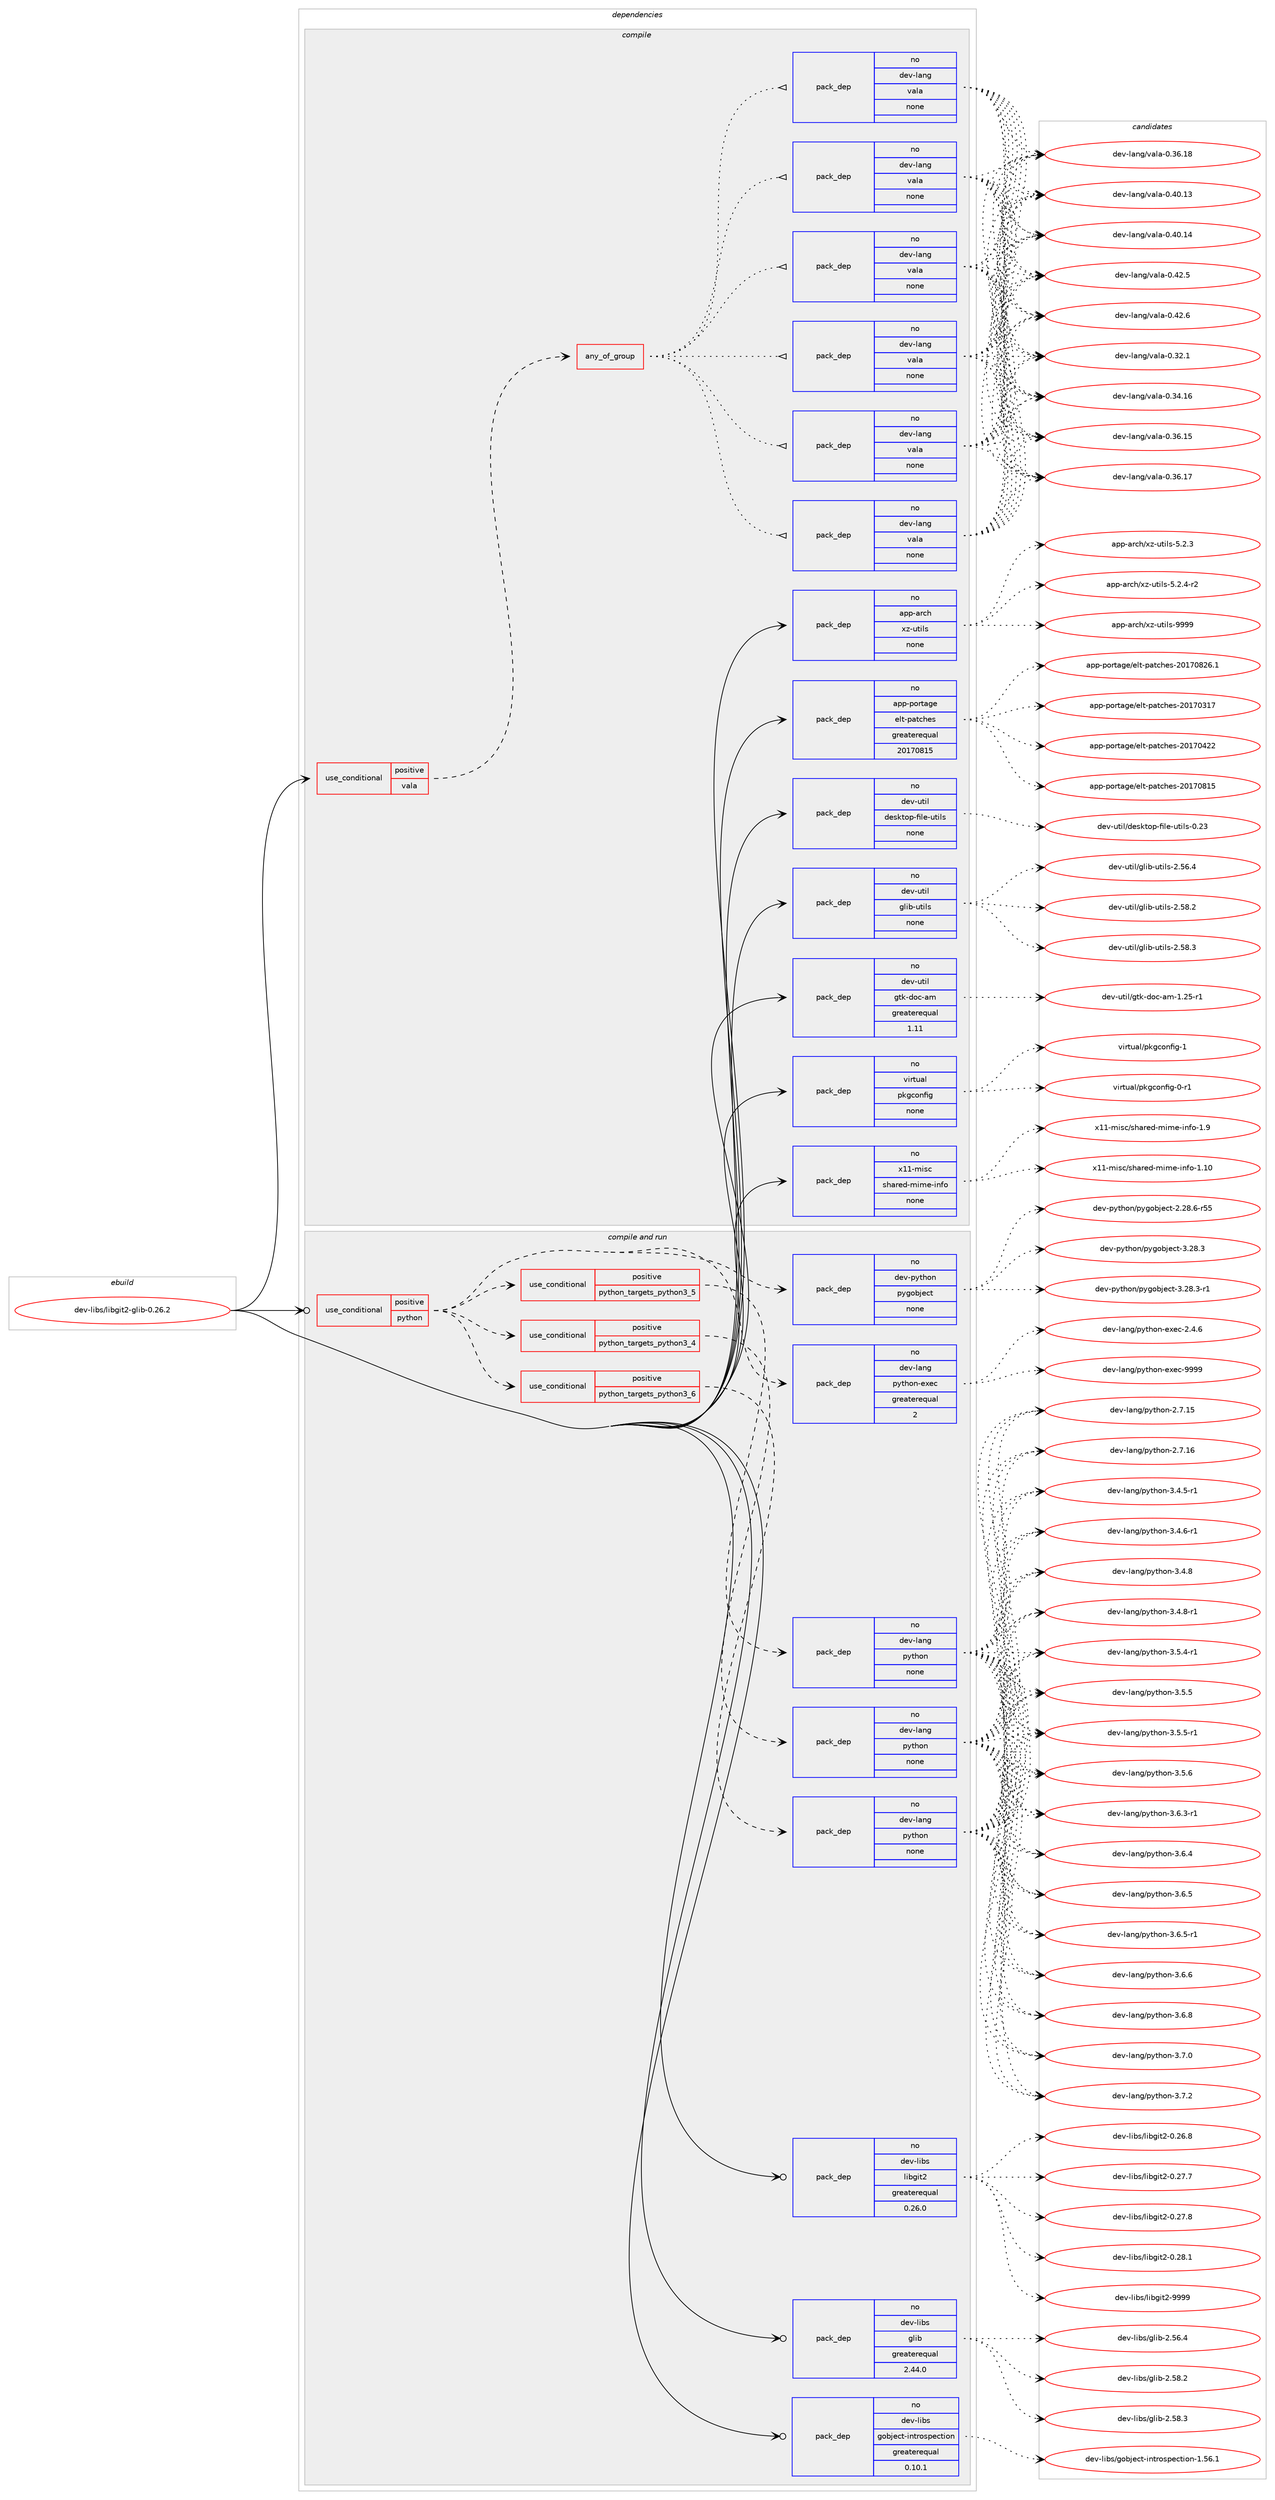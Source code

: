 digraph prolog {

# *************
# Graph options
# *************

newrank=true;
concentrate=true;
compound=true;
graph [rankdir=LR,fontname=Helvetica,fontsize=10,ranksep=1.5];#, ranksep=2.5, nodesep=0.2];
edge  [arrowhead=vee];
node  [fontname=Helvetica,fontsize=10];

# **********
# The ebuild
# **********

subgraph cluster_leftcol {
color=gray;
rank=same;
label=<<i>ebuild</i>>;
id [label="dev-libs/libgit2-glib-0.26.2", color=red, width=4, href="../dev-libs/libgit2-glib-0.26.2.svg"];
}

# ****************
# The dependencies
# ****************

subgraph cluster_midcol {
color=gray;
label=<<i>dependencies</i>>;
subgraph cluster_compile {
fillcolor="#eeeeee";
style=filled;
label=<<i>compile</i>>;
subgraph cond366004 {
dependency1367997 [label=<<TABLE BORDER="0" CELLBORDER="1" CELLSPACING="0" CELLPADDING="4"><TR><TD ROWSPAN="3" CELLPADDING="10">use_conditional</TD></TR><TR><TD>positive</TD></TR><TR><TD>vala</TD></TR></TABLE>>, shape=none, color=red];
subgraph any22265 {
dependency1367998 [label=<<TABLE BORDER="0" CELLBORDER="1" CELLSPACING="0" CELLPADDING="4"><TR><TD CELLPADDING="10">any_of_group</TD></TR></TABLE>>, shape=none, color=red];subgraph pack979176 {
dependency1367999 [label=<<TABLE BORDER="0" CELLBORDER="1" CELLSPACING="0" CELLPADDING="4" WIDTH="220"><TR><TD ROWSPAN="6" CELLPADDING="30">pack_dep</TD></TR><TR><TD WIDTH="110">no</TD></TR><TR><TD>dev-lang</TD></TR><TR><TD>vala</TD></TR><TR><TD>none</TD></TR><TR><TD></TD></TR></TABLE>>, shape=none, color=blue];
}
dependency1367998:e -> dependency1367999:w [weight=20,style="dotted",arrowhead="oinv"];
subgraph pack979177 {
dependency1368000 [label=<<TABLE BORDER="0" CELLBORDER="1" CELLSPACING="0" CELLPADDING="4" WIDTH="220"><TR><TD ROWSPAN="6" CELLPADDING="30">pack_dep</TD></TR><TR><TD WIDTH="110">no</TD></TR><TR><TD>dev-lang</TD></TR><TR><TD>vala</TD></TR><TR><TD>none</TD></TR><TR><TD></TD></TR></TABLE>>, shape=none, color=blue];
}
dependency1367998:e -> dependency1368000:w [weight=20,style="dotted",arrowhead="oinv"];
subgraph pack979178 {
dependency1368001 [label=<<TABLE BORDER="0" CELLBORDER="1" CELLSPACING="0" CELLPADDING="4" WIDTH="220"><TR><TD ROWSPAN="6" CELLPADDING="30">pack_dep</TD></TR><TR><TD WIDTH="110">no</TD></TR><TR><TD>dev-lang</TD></TR><TR><TD>vala</TD></TR><TR><TD>none</TD></TR><TR><TD></TD></TR></TABLE>>, shape=none, color=blue];
}
dependency1367998:e -> dependency1368001:w [weight=20,style="dotted",arrowhead="oinv"];
subgraph pack979179 {
dependency1368002 [label=<<TABLE BORDER="0" CELLBORDER="1" CELLSPACING="0" CELLPADDING="4" WIDTH="220"><TR><TD ROWSPAN="6" CELLPADDING="30">pack_dep</TD></TR><TR><TD WIDTH="110">no</TD></TR><TR><TD>dev-lang</TD></TR><TR><TD>vala</TD></TR><TR><TD>none</TD></TR><TR><TD></TD></TR></TABLE>>, shape=none, color=blue];
}
dependency1367998:e -> dependency1368002:w [weight=20,style="dotted",arrowhead="oinv"];
subgraph pack979180 {
dependency1368003 [label=<<TABLE BORDER="0" CELLBORDER="1" CELLSPACING="0" CELLPADDING="4" WIDTH="220"><TR><TD ROWSPAN="6" CELLPADDING="30">pack_dep</TD></TR><TR><TD WIDTH="110">no</TD></TR><TR><TD>dev-lang</TD></TR><TR><TD>vala</TD></TR><TR><TD>none</TD></TR><TR><TD></TD></TR></TABLE>>, shape=none, color=blue];
}
dependency1367998:e -> dependency1368003:w [weight=20,style="dotted",arrowhead="oinv"];
subgraph pack979181 {
dependency1368004 [label=<<TABLE BORDER="0" CELLBORDER="1" CELLSPACING="0" CELLPADDING="4" WIDTH="220"><TR><TD ROWSPAN="6" CELLPADDING="30">pack_dep</TD></TR><TR><TD WIDTH="110">no</TD></TR><TR><TD>dev-lang</TD></TR><TR><TD>vala</TD></TR><TR><TD>none</TD></TR><TR><TD></TD></TR></TABLE>>, shape=none, color=blue];
}
dependency1367998:e -> dependency1368004:w [weight=20,style="dotted",arrowhead="oinv"];
}
dependency1367997:e -> dependency1367998:w [weight=20,style="dashed",arrowhead="vee"];
}
id:e -> dependency1367997:w [weight=20,style="solid",arrowhead="vee"];
subgraph pack979182 {
dependency1368005 [label=<<TABLE BORDER="0" CELLBORDER="1" CELLSPACING="0" CELLPADDING="4" WIDTH="220"><TR><TD ROWSPAN="6" CELLPADDING="30">pack_dep</TD></TR><TR><TD WIDTH="110">no</TD></TR><TR><TD>app-arch</TD></TR><TR><TD>xz-utils</TD></TR><TR><TD>none</TD></TR><TR><TD></TD></TR></TABLE>>, shape=none, color=blue];
}
id:e -> dependency1368005:w [weight=20,style="solid",arrowhead="vee"];
subgraph pack979183 {
dependency1368006 [label=<<TABLE BORDER="0" CELLBORDER="1" CELLSPACING="0" CELLPADDING="4" WIDTH="220"><TR><TD ROWSPAN="6" CELLPADDING="30">pack_dep</TD></TR><TR><TD WIDTH="110">no</TD></TR><TR><TD>app-portage</TD></TR><TR><TD>elt-patches</TD></TR><TR><TD>greaterequal</TD></TR><TR><TD>20170815</TD></TR></TABLE>>, shape=none, color=blue];
}
id:e -> dependency1368006:w [weight=20,style="solid",arrowhead="vee"];
subgraph pack979184 {
dependency1368007 [label=<<TABLE BORDER="0" CELLBORDER="1" CELLSPACING="0" CELLPADDING="4" WIDTH="220"><TR><TD ROWSPAN="6" CELLPADDING="30">pack_dep</TD></TR><TR><TD WIDTH="110">no</TD></TR><TR><TD>dev-util</TD></TR><TR><TD>desktop-file-utils</TD></TR><TR><TD>none</TD></TR><TR><TD></TD></TR></TABLE>>, shape=none, color=blue];
}
id:e -> dependency1368007:w [weight=20,style="solid",arrowhead="vee"];
subgraph pack979185 {
dependency1368008 [label=<<TABLE BORDER="0" CELLBORDER="1" CELLSPACING="0" CELLPADDING="4" WIDTH="220"><TR><TD ROWSPAN="6" CELLPADDING="30">pack_dep</TD></TR><TR><TD WIDTH="110">no</TD></TR><TR><TD>dev-util</TD></TR><TR><TD>glib-utils</TD></TR><TR><TD>none</TD></TR><TR><TD></TD></TR></TABLE>>, shape=none, color=blue];
}
id:e -> dependency1368008:w [weight=20,style="solid",arrowhead="vee"];
subgraph pack979186 {
dependency1368009 [label=<<TABLE BORDER="0" CELLBORDER="1" CELLSPACING="0" CELLPADDING="4" WIDTH="220"><TR><TD ROWSPAN="6" CELLPADDING="30">pack_dep</TD></TR><TR><TD WIDTH="110">no</TD></TR><TR><TD>dev-util</TD></TR><TR><TD>gtk-doc-am</TD></TR><TR><TD>greaterequal</TD></TR><TR><TD>1.11</TD></TR></TABLE>>, shape=none, color=blue];
}
id:e -> dependency1368009:w [weight=20,style="solid",arrowhead="vee"];
subgraph pack979187 {
dependency1368010 [label=<<TABLE BORDER="0" CELLBORDER="1" CELLSPACING="0" CELLPADDING="4" WIDTH="220"><TR><TD ROWSPAN="6" CELLPADDING="30">pack_dep</TD></TR><TR><TD WIDTH="110">no</TD></TR><TR><TD>virtual</TD></TR><TR><TD>pkgconfig</TD></TR><TR><TD>none</TD></TR><TR><TD></TD></TR></TABLE>>, shape=none, color=blue];
}
id:e -> dependency1368010:w [weight=20,style="solid",arrowhead="vee"];
subgraph pack979188 {
dependency1368011 [label=<<TABLE BORDER="0" CELLBORDER="1" CELLSPACING="0" CELLPADDING="4" WIDTH="220"><TR><TD ROWSPAN="6" CELLPADDING="30">pack_dep</TD></TR><TR><TD WIDTH="110">no</TD></TR><TR><TD>x11-misc</TD></TR><TR><TD>shared-mime-info</TD></TR><TR><TD>none</TD></TR><TR><TD></TD></TR></TABLE>>, shape=none, color=blue];
}
id:e -> dependency1368011:w [weight=20,style="solid",arrowhead="vee"];
}
subgraph cluster_compileandrun {
fillcolor="#eeeeee";
style=filled;
label=<<i>compile and run</i>>;
subgraph cond366005 {
dependency1368012 [label=<<TABLE BORDER="0" CELLBORDER="1" CELLSPACING="0" CELLPADDING="4"><TR><TD ROWSPAN="3" CELLPADDING="10">use_conditional</TD></TR><TR><TD>positive</TD></TR><TR><TD>python</TD></TR></TABLE>>, shape=none, color=red];
subgraph cond366006 {
dependency1368013 [label=<<TABLE BORDER="0" CELLBORDER="1" CELLSPACING="0" CELLPADDING="4"><TR><TD ROWSPAN="3" CELLPADDING="10">use_conditional</TD></TR><TR><TD>positive</TD></TR><TR><TD>python_targets_python3_4</TD></TR></TABLE>>, shape=none, color=red];
subgraph pack979189 {
dependency1368014 [label=<<TABLE BORDER="0" CELLBORDER="1" CELLSPACING="0" CELLPADDING="4" WIDTH="220"><TR><TD ROWSPAN="6" CELLPADDING="30">pack_dep</TD></TR><TR><TD WIDTH="110">no</TD></TR><TR><TD>dev-lang</TD></TR><TR><TD>python</TD></TR><TR><TD>none</TD></TR><TR><TD></TD></TR></TABLE>>, shape=none, color=blue];
}
dependency1368013:e -> dependency1368014:w [weight=20,style="dashed",arrowhead="vee"];
}
dependency1368012:e -> dependency1368013:w [weight=20,style="dashed",arrowhead="vee"];
subgraph cond366007 {
dependency1368015 [label=<<TABLE BORDER="0" CELLBORDER="1" CELLSPACING="0" CELLPADDING="4"><TR><TD ROWSPAN="3" CELLPADDING="10">use_conditional</TD></TR><TR><TD>positive</TD></TR><TR><TD>python_targets_python3_5</TD></TR></TABLE>>, shape=none, color=red];
subgraph pack979190 {
dependency1368016 [label=<<TABLE BORDER="0" CELLBORDER="1" CELLSPACING="0" CELLPADDING="4" WIDTH="220"><TR><TD ROWSPAN="6" CELLPADDING="30">pack_dep</TD></TR><TR><TD WIDTH="110">no</TD></TR><TR><TD>dev-lang</TD></TR><TR><TD>python</TD></TR><TR><TD>none</TD></TR><TR><TD></TD></TR></TABLE>>, shape=none, color=blue];
}
dependency1368015:e -> dependency1368016:w [weight=20,style="dashed",arrowhead="vee"];
}
dependency1368012:e -> dependency1368015:w [weight=20,style="dashed",arrowhead="vee"];
subgraph cond366008 {
dependency1368017 [label=<<TABLE BORDER="0" CELLBORDER="1" CELLSPACING="0" CELLPADDING="4"><TR><TD ROWSPAN="3" CELLPADDING="10">use_conditional</TD></TR><TR><TD>positive</TD></TR><TR><TD>python_targets_python3_6</TD></TR></TABLE>>, shape=none, color=red];
subgraph pack979191 {
dependency1368018 [label=<<TABLE BORDER="0" CELLBORDER="1" CELLSPACING="0" CELLPADDING="4" WIDTH="220"><TR><TD ROWSPAN="6" CELLPADDING="30">pack_dep</TD></TR><TR><TD WIDTH="110">no</TD></TR><TR><TD>dev-lang</TD></TR><TR><TD>python</TD></TR><TR><TD>none</TD></TR><TR><TD></TD></TR></TABLE>>, shape=none, color=blue];
}
dependency1368017:e -> dependency1368018:w [weight=20,style="dashed",arrowhead="vee"];
}
dependency1368012:e -> dependency1368017:w [weight=20,style="dashed",arrowhead="vee"];
subgraph pack979192 {
dependency1368019 [label=<<TABLE BORDER="0" CELLBORDER="1" CELLSPACING="0" CELLPADDING="4" WIDTH="220"><TR><TD ROWSPAN="6" CELLPADDING="30">pack_dep</TD></TR><TR><TD WIDTH="110">no</TD></TR><TR><TD>dev-lang</TD></TR><TR><TD>python-exec</TD></TR><TR><TD>greaterequal</TD></TR><TR><TD>2</TD></TR></TABLE>>, shape=none, color=blue];
}
dependency1368012:e -> dependency1368019:w [weight=20,style="dashed",arrowhead="vee"];
subgraph pack979193 {
dependency1368020 [label=<<TABLE BORDER="0" CELLBORDER="1" CELLSPACING="0" CELLPADDING="4" WIDTH="220"><TR><TD ROWSPAN="6" CELLPADDING="30">pack_dep</TD></TR><TR><TD WIDTH="110">no</TD></TR><TR><TD>dev-python</TD></TR><TR><TD>pygobject</TD></TR><TR><TD>none</TD></TR><TR><TD></TD></TR></TABLE>>, shape=none, color=blue];
}
dependency1368012:e -> dependency1368020:w [weight=20,style="dashed",arrowhead="vee"];
}
id:e -> dependency1368012:w [weight=20,style="solid",arrowhead="odotvee"];
subgraph pack979194 {
dependency1368021 [label=<<TABLE BORDER="0" CELLBORDER="1" CELLSPACING="0" CELLPADDING="4" WIDTH="220"><TR><TD ROWSPAN="6" CELLPADDING="30">pack_dep</TD></TR><TR><TD WIDTH="110">no</TD></TR><TR><TD>dev-libs</TD></TR><TR><TD>glib</TD></TR><TR><TD>greaterequal</TD></TR><TR><TD>2.44.0</TD></TR></TABLE>>, shape=none, color=blue];
}
id:e -> dependency1368021:w [weight=20,style="solid",arrowhead="odotvee"];
subgraph pack979195 {
dependency1368022 [label=<<TABLE BORDER="0" CELLBORDER="1" CELLSPACING="0" CELLPADDING="4" WIDTH="220"><TR><TD ROWSPAN="6" CELLPADDING="30">pack_dep</TD></TR><TR><TD WIDTH="110">no</TD></TR><TR><TD>dev-libs</TD></TR><TR><TD>gobject-introspection</TD></TR><TR><TD>greaterequal</TD></TR><TR><TD>0.10.1</TD></TR></TABLE>>, shape=none, color=blue];
}
id:e -> dependency1368022:w [weight=20,style="solid",arrowhead="odotvee"];
subgraph pack979196 {
dependency1368023 [label=<<TABLE BORDER="0" CELLBORDER="1" CELLSPACING="0" CELLPADDING="4" WIDTH="220"><TR><TD ROWSPAN="6" CELLPADDING="30">pack_dep</TD></TR><TR><TD WIDTH="110">no</TD></TR><TR><TD>dev-libs</TD></TR><TR><TD>libgit2</TD></TR><TR><TD>greaterequal</TD></TR><TR><TD>0.26.0</TD></TR></TABLE>>, shape=none, color=blue];
}
id:e -> dependency1368023:w [weight=20,style="solid",arrowhead="odotvee"];
}
subgraph cluster_run {
fillcolor="#eeeeee";
style=filled;
label=<<i>run</i>>;
}
}

# **************
# The candidates
# **************

subgraph cluster_choices {
rank=same;
color=gray;
label=<<i>candidates</i>>;

subgraph choice979176 {
color=black;
nodesep=1;
choice100101118451089711010347118971089745484651504649 [label="dev-lang/vala-0.32.1", color=red, width=4,href="../dev-lang/vala-0.32.1.svg"];
choice10010111845108971101034711897108974548465152464954 [label="dev-lang/vala-0.34.16", color=red, width=4,href="../dev-lang/vala-0.34.16.svg"];
choice10010111845108971101034711897108974548465154464953 [label="dev-lang/vala-0.36.15", color=red, width=4,href="../dev-lang/vala-0.36.15.svg"];
choice10010111845108971101034711897108974548465154464955 [label="dev-lang/vala-0.36.17", color=red, width=4,href="../dev-lang/vala-0.36.17.svg"];
choice10010111845108971101034711897108974548465154464956 [label="dev-lang/vala-0.36.18", color=red, width=4,href="../dev-lang/vala-0.36.18.svg"];
choice10010111845108971101034711897108974548465248464951 [label="dev-lang/vala-0.40.13", color=red, width=4,href="../dev-lang/vala-0.40.13.svg"];
choice10010111845108971101034711897108974548465248464952 [label="dev-lang/vala-0.40.14", color=red, width=4,href="../dev-lang/vala-0.40.14.svg"];
choice100101118451089711010347118971089745484652504653 [label="dev-lang/vala-0.42.5", color=red, width=4,href="../dev-lang/vala-0.42.5.svg"];
choice100101118451089711010347118971089745484652504654 [label="dev-lang/vala-0.42.6", color=red, width=4,href="../dev-lang/vala-0.42.6.svg"];
dependency1367999:e -> choice100101118451089711010347118971089745484651504649:w [style=dotted,weight="100"];
dependency1367999:e -> choice10010111845108971101034711897108974548465152464954:w [style=dotted,weight="100"];
dependency1367999:e -> choice10010111845108971101034711897108974548465154464953:w [style=dotted,weight="100"];
dependency1367999:e -> choice10010111845108971101034711897108974548465154464955:w [style=dotted,weight="100"];
dependency1367999:e -> choice10010111845108971101034711897108974548465154464956:w [style=dotted,weight="100"];
dependency1367999:e -> choice10010111845108971101034711897108974548465248464951:w [style=dotted,weight="100"];
dependency1367999:e -> choice10010111845108971101034711897108974548465248464952:w [style=dotted,weight="100"];
dependency1367999:e -> choice100101118451089711010347118971089745484652504653:w [style=dotted,weight="100"];
dependency1367999:e -> choice100101118451089711010347118971089745484652504654:w [style=dotted,weight="100"];
}
subgraph choice979177 {
color=black;
nodesep=1;
choice100101118451089711010347118971089745484651504649 [label="dev-lang/vala-0.32.1", color=red, width=4,href="../dev-lang/vala-0.32.1.svg"];
choice10010111845108971101034711897108974548465152464954 [label="dev-lang/vala-0.34.16", color=red, width=4,href="../dev-lang/vala-0.34.16.svg"];
choice10010111845108971101034711897108974548465154464953 [label="dev-lang/vala-0.36.15", color=red, width=4,href="../dev-lang/vala-0.36.15.svg"];
choice10010111845108971101034711897108974548465154464955 [label="dev-lang/vala-0.36.17", color=red, width=4,href="../dev-lang/vala-0.36.17.svg"];
choice10010111845108971101034711897108974548465154464956 [label="dev-lang/vala-0.36.18", color=red, width=4,href="../dev-lang/vala-0.36.18.svg"];
choice10010111845108971101034711897108974548465248464951 [label="dev-lang/vala-0.40.13", color=red, width=4,href="../dev-lang/vala-0.40.13.svg"];
choice10010111845108971101034711897108974548465248464952 [label="dev-lang/vala-0.40.14", color=red, width=4,href="../dev-lang/vala-0.40.14.svg"];
choice100101118451089711010347118971089745484652504653 [label="dev-lang/vala-0.42.5", color=red, width=4,href="../dev-lang/vala-0.42.5.svg"];
choice100101118451089711010347118971089745484652504654 [label="dev-lang/vala-0.42.6", color=red, width=4,href="../dev-lang/vala-0.42.6.svg"];
dependency1368000:e -> choice100101118451089711010347118971089745484651504649:w [style=dotted,weight="100"];
dependency1368000:e -> choice10010111845108971101034711897108974548465152464954:w [style=dotted,weight="100"];
dependency1368000:e -> choice10010111845108971101034711897108974548465154464953:w [style=dotted,weight="100"];
dependency1368000:e -> choice10010111845108971101034711897108974548465154464955:w [style=dotted,weight="100"];
dependency1368000:e -> choice10010111845108971101034711897108974548465154464956:w [style=dotted,weight="100"];
dependency1368000:e -> choice10010111845108971101034711897108974548465248464951:w [style=dotted,weight="100"];
dependency1368000:e -> choice10010111845108971101034711897108974548465248464952:w [style=dotted,weight="100"];
dependency1368000:e -> choice100101118451089711010347118971089745484652504653:w [style=dotted,weight="100"];
dependency1368000:e -> choice100101118451089711010347118971089745484652504654:w [style=dotted,weight="100"];
}
subgraph choice979178 {
color=black;
nodesep=1;
choice100101118451089711010347118971089745484651504649 [label="dev-lang/vala-0.32.1", color=red, width=4,href="../dev-lang/vala-0.32.1.svg"];
choice10010111845108971101034711897108974548465152464954 [label="dev-lang/vala-0.34.16", color=red, width=4,href="../dev-lang/vala-0.34.16.svg"];
choice10010111845108971101034711897108974548465154464953 [label="dev-lang/vala-0.36.15", color=red, width=4,href="../dev-lang/vala-0.36.15.svg"];
choice10010111845108971101034711897108974548465154464955 [label="dev-lang/vala-0.36.17", color=red, width=4,href="../dev-lang/vala-0.36.17.svg"];
choice10010111845108971101034711897108974548465154464956 [label="dev-lang/vala-0.36.18", color=red, width=4,href="../dev-lang/vala-0.36.18.svg"];
choice10010111845108971101034711897108974548465248464951 [label="dev-lang/vala-0.40.13", color=red, width=4,href="../dev-lang/vala-0.40.13.svg"];
choice10010111845108971101034711897108974548465248464952 [label="dev-lang/vala-0.40.14", color=red, width=4,href="../dev-lang/vala-0.40.14.svg"];
choice100101118451089711010347118971089745484652504653 [label="dev-lang/vala-0.42.5", color=red, width=4,href="../dev-lang/vala-0.42.5.svg"];
choice100101118451089711010347118971089745484652504654 [label="dev-lang/vala-0.42.6", color=red, width=4,href="../dev-lang/vala-0.42.6.svg"];
dependency1368001:e -> choice100101118451089711010347118971089745484651504649:w [style=dotted,weight="100"];
dependency1368001:e -> choice10010111845108971101034711897108974548465152464954:w [style=dotted,weight="100"];
dependency1368001:e -> choice10010111845108971101034711897108974548465154464953:w [style=dotted,weight="100"];
dependency1368001:e -> choice10010111845108971101034711897108974548465154464955:w [style=dotted,weight="100"];
dependency1368001:e -> choice10010111845108971101034711897108974548465154464956:w [style=dotted,weight="100"];
dependency1368001:e -> choice10010111845108971101034711897108974548465248464951:w [style=dotted,weight="100"];
dependency1368001:e -> choice10010111845108971101034711897108974548465248464952:w [style=dotted,weight="100"];
dependency1368001:e -> choice100101118451089711010347118971089745484652504653:w [style=dotted,weight="100"];
dependency1368001:e -> choice100101118451089711010347118971089745484652504654:w [style=dotted,weight="100"];
}
subgraph choice979179 {
color=black;
nodesep=1;
choice100101118451089711010347118971089745484651504649 [label="dev-lang/vala-0.32.1", color=red, width=4,href="../dev-lang/vala-0.32.1.svg"];
choice10010111845108971101034711897108974548465152464954 [label="dev-lang/vala-0.34.16", color=red, width=4,href="../dev-lang/vala-0.34.16.svg"];
choice10010111845108971101034711897108974548465154464953 [label="dev-lang/vala-0.36.15", color=red, width=4,href="../dev-lang/vala-0.36.15.svg"];
choice10010111845108971101034711897108974548465154464955 [label="dev-lang/vala-0.36.17", color=red, width=4,href="../dev-lang/vala-0.36.17.svg"];
choice10010111845108971101034711897108974548465154464956 [label="dev-lang/vala-0.36.18", color=red, width=4,href="../dev-lang/vala-0.36.18.svg"];
choice10010111845108971101034711897108974548465248464951 [label="dev-lang/vala-0.40.13", color=red, width=4,href="../dev-lang/vala-0.40.13.svg"];
choice10010111845108971101034711897108974548465248464952 [label="dev-lang/vala-0.40.14", color=red, width=4,href="../dev-lang/vala-0.40.14.svg"];
choice100101118451089711010347118971089745484652504653 [label="dev-lang/vala-0.42.5", color=red, width=4,href="../dev-lang/vala-0.42.5.svg"];
choice100101118451089711010347118971089745484652504654 [label="dev-lang/vala-0.42.6", color=red, width=4,href="../dev-lang/vala-0.42.6.svg"];
dependency1368002:e -> choice100101118451089711010347118971089745484651504649:w [style=dotted,weight="100"];
dependency1368002:e -> choice10010111845108971101034711897108974548465152464954:w [style=dotted,weight="100"];
dependency1368002:e -> choice10010111845108971101034711897108974548465154464953:w [style=dotted,weight="100"];
dependency1368002:e -> choice10010111845108971101034711897108974548465154464955:w [style=dotted,weight="100"];
dependency1368002:e -> choice10010111845108971101034711897108974548465154464956:w [style=dotted,weight="100"];
dependency1368002:e -> choice10010111845108971101034711897108974548465248464951:w [style=dotted,weight="100"];
dependency1368002:e -> choice10010111845108971101034711897108974548465248464952:w [style=dotted,weight="100"];
dependency1368002:e -> choice100101118451089711010347118971089745484652504653:w [style=dotted,weight="100"];
dependency1368002:e -> choice100101118451089711010347118971089745484652504654:w [style=dotted,weight="100"];
}
subgraph choice979180 {
color=black;
nodesep=1;
choice100101118451089711010347118971089745484651504649 [label="dev-lang/vala-0.32.1", color=red, width=4,href="../dev-lang/vala-0.32.1.svg"];
choice10010111845108971101034711897108974548465152464954 [label="dev-lang/vala-0.34.16", color=red, width=4,href="../dev-lang/vala-0.34.16.svg"];
choice10010111845108971101034711897108974548465154464953 [label="dev-lang/vala-0.36.15", color=red, width=4,href="../dev-lang/vala-0.36.15.svg"];
choice10010111845108971101034711897108974548465154464955 [label="dev-lang/vala-0.36.17", color=red, width=4,href="../dev-lang/vala-0.36.17.svg"];
choice10010111845108971101034711897108974548465154464956 [label="dev-lang/vala-0.36.18", color=red, width=4,href="../dev-lang/vala-0.36.18.svg"];
choice10010111845108971101034711897108974548465248464951 [label="dev-lang/vala-0.40.13", color=red, width=4,href="../dev-lang/vala-0.40.13.svg"];
choice10010111845108971101034711897108974548465248464952 [label="dev-lang/vala-0.40.14", color=red, width=4,href="../dev-lang/vala-0.40.14.svg"];
choice100101118451089711010347118971089745484652504653 [label="dev-lang/vala-0.42.5", color=red, width=4,href="../dev-lang/vala-0.42.5.svg"];
choice100101118451089711010347118971089745484652504654 [label="dev-lang/vala-0.42.6", color=red, width=4,href="../dev-lang/vala-0.42.6.svg"];
dependency1368003:e -> choice100101118451089711010347118971089745484651504649:w [style=dotted,weight="100"];
dependency1368003:e -> choice10010111845108971101034711897108974548465152464954:w [style=dotted,weight="100"];
dependency1368003:e -> choice10010111845108971101034711897108974548465154464953:w [style=dotted,weight="100"];
dependency1368003:e -> choice10010111845108971101034711897108974548465154464955:w [style=dotted,weight="100"];
dependency1368003:e -> choice10010111845108971101034711897108974548465154464956:w [style=dotted,weight="100"];
dependency1368003:e -> choice10010111845108971101034711897108974548465248464951:w [style=dotted,weight="100"];
dependency1368003:e -> choice10010111845108971101034711897108974548465248464952:w [style=dotted,weight="100"];
dependency1368003:e -> choice100101118451089711010347118971089745484652504653:w [style=dotted,weight="100"];
dependency1368003:e -> choice100101118451089711010347118971089745484652504654:w [style=dotted,weight="100"];
}
subgraph choice979181 {
color=black;
nodesep=1;
choice100101118451089711010347118971089745484651504649 [label="dev-lang/vala-0.32.1", color=red, width=4,href="../dev-lang/vala-0.32.1.svg"];
choice10010111845108971101034711897108974548465152464954 [label="dev-lang/vala-0.34.16", color=red, width=4,href="../dev-lang/vala-0.34.16.svg"];
choice10010111845108971101034711897108974548465154464953 [label="dev-lang/vala-0.36.15", color=red, width=4,href="../dev-lang/vala-0.36.15.svg"];
choice10010111845108971101034711897108974548465154464955 [label="dev-lang/vala-0.36.17", color=red, width=4,href="../dev-lang/vala-0.36.17.svg"];
choice10010111845108971101034711897108974548465154464956 [label="dev-lang/vala-0.36.18", color=red, width=4,href="../dev-lang/vala-0.36.18.svg"];
choice10010111845108971101034711897108974548465248464951 [label="dev-lang/vala-0.40.13", color=red, width=4,href="../dev-lang/vala-0.40.13.svg"];
choice10010111845108971101034711897108974548465248464952 [label="dev-lang/vala-0.40.14", color=red, width=4,href="../dev-lang/vala-0.40.14.svg"];
choice100101118451089711010347118971089745484652504653 [label="dev-lang/vala-0.42.5", color=red, width=4,href="../dev-lang/vala-0.42.5.svg"];
choice100101118451089711010347118971089745484652504654 [label="dev-lang/vala-0.42.6", color=red, width=4,href="../dev-lang/vala-0.42.6.svg"];
dependency1368004:e -> choice100101118451089711010347118971089745484651504649:w [style=dotted,weight="100"];
dependency1368004:e -> choice10010111845108971101034711897108974548465152464954:w [style=dotted,weight="100"];
dependency1368004:e -> choice10010111845108971101034711897108974548465154464953:w [style=dotted,weight="100"];
dependency1368004:e -> choice10010111845108971101034711897108974548465154464955:w [style=dotted,weight="100"];
dependency1368004:e -> choice10010111845108971101034711897108974548465154464956:w [style=dotted,weight="100"];
dependency1368004:e -> choice10010111845108971101034711897108974548465248464951:w [style=dotted,weight="100"];
dependency1368004:e -> choice10010111845108971101034711897108974548465248464952:w [style=dotted,weight="100"];
dependency1368004:e -> choice100101118451089711010347118971089745484652504653:w [style=dotted,weight="100"];
dependency1368004:e -> choice100101118451089711010347118971089745484652504654:w [style=dotted,weight="100"];
}
subgraph choice979182 {
color=black;
nodesep=1;
choice971121124597114991044712012245117116105108115455346504651 [label="app-arch/xz-utils-5.2.3", color=red, width=4,href="../app-arch/xz-utils-5.2.3.svg"];
choice9711211245971149910447120122451171161051081154553465046524511450 [label="app-arch/xz-utils-5.2.4-r2", color=red, width=4,href="../app-arch/xz-utils-5.2.4-r2.svg"];
choice9711211245971149910447120122451171161051081154557575757 [label="app-arch/xz-utils-9999", color=red, width=4,href="../app-arch/xz-utils-9999.svg"];
dependency1368005:e -> choice971121124597114991044712012245117116105108115455346504651:w [style=dotted,weight="100"];
dependency1368005:e -> choice9711211245971149910447120122451171161051081154553465046524511450:w [style=dotted,weight="100"];
dependency1368005:e -> choice9711211245971149910447120122451171161051081154557575757:w [style=dotted,weight="100"];
}
subgraph choice979183 {
color=black;
nodesep=1;
choice97112112451121111141169710310147101108116451129711699104101115455048495548514955 [label="app-portage/elt-patches-20170317", color=red, width=4,href="../app-portage/elt-patches-20170317.svg"];
choice97112112451121111141169710310147101108116451129711699104101115455048495548525050 [label="app-portage/elt-patches-20170422", color=red, width=4,href="../app-portage/elt-patches-20170422.svg"];
choice97112112451121111141169710310147101108116451129711699104101115455048495548564953 [label="app-portage/elt-patches-20170815", color=red, width=4,href="../app-portage/elt-patches-20170815.svg"];
choice971121124511211111411697103101471011081164511297116991041011154550484955485650544649 [label="app-portage/elt-patches-20170826.1", color=red, width=4,href="../app-portage/elt-patches-20170826.1.svg"];
dependency1368006:e -> choice97112112451121111141169710310147101108116451129711699104101115455048495548514955:w [style=dotted,weight="100"];
dependency1368006:e -> choice97112112451121111141169710310147101108116451129711699104101115455048495548525050:w [style=dotted,weight="100"];
dependency1368006:e -> choice97112112451121111141169710310147101108116451129711699104101115455048495548564953:w [style=dotted,weight="100"];
dependency1368006:e -> choice971121124511211111411697103101471011081164511297116991041011154550484955485650544649:w [style=dotted,weight="100"];
}
subgraph choice979184 {
color=black;
nodesep=1;
choice100101118451171161051084710010111510711611111245102105108101451171161051081154548465051 [label="dev-util/desktop-file-utils-0.23", color=red, width=4,href="../dev-util/desktop-file-utils-0.23.svg"];
dependency1368007:e -> choice100101118451171161051084710010111510711611111245102105108101451171161051081154548465051:w [style=dotted,weight="100"];
}
subgraph choice979185 {
color=black;
nodesep=1;
choice1001011184511711610510847103108105984511711610510811545504653544652 [label="dev-util/glib-utils-2.56.4", color=red, width=4,href="../dev-util/glib-utils-2.56.4.svg"];
choice1001011184511711610510847103108105984511711610510811545504653564650 [label="dev-util/glib-utils-2.58.2", color=red, width=4,href="../dev-util/glib-utils-2.58.2.svg"];
choice1001011184511711610510847103108105984511711610510811545504653564651 [label="dev-util/glib-utils-2.58.3", color=red, width=4,href="../dev-util/glib-utils-2.58.3.svg"];
dependency1368008:e -> choice1001011184511711610510847103108105984511711610510811545504653544652:w [style=dotted,weight="100"];
dependency1368008:e -> choice1001011184511711610510847103108105984511711610510811545504653564650:w [style=dotted,weight="100"];
dependency1368008:e -> choice1001011184511711610510847103108105984511711610510811545504653564651:w [style=dotted,weight="100"];
}
subgraph choice979186 {
color=black;
nodesep=1;
choice10010111845117116105108471031161074510011199459710945494650534511449 [label="dev-util/gtk-doc-am-1.25-r1", color=red, width=4,href="../dev-util/gtk-doc-am-1.25-r1.svg"];
dependency1368009:e -> choice10010111845117116105108471031161074510011199459710945494650534511449:w [style=dotted,weight="100"];
}
subgraph choice979187 {
color=black;
nodesep=1;
choice11810511411611797108471121071039911111010210510345484511449 [label="virtual/pkgconfig-0-r1", color=red, width=4,href="../virtual/pkgconfig-0-r1.svg"];
choice1181051141161179710847112107103991111101021051034549 [label="virtual/pkgconfig-1", color=red, width=4,href="../virtual/pkgconfig-1.svg"];
dependency1368010:e -> choice11810511411611797108471121071039911111010210510345484511449:w [style=dotted,weight="100"];
dependency1368010:e -> choice1181051141161179710847112107103991111101021051034549:w [style=dotted,weight="100"];
}
subgraph choice979188 {
color=black;
nodesep=1;
choice12049494510910511599471151049711410110045109105109101451051101021114549464948 [label="x11-misc/shared-mime-info-1.10", color=red, width=4,href="../x11-misc/shared-mime-info-1.10.svg"];
choice120494945109105115994711510497114101100451091051091014510511010211145494657 [label="x11-misc/shared-mime-info-1.9", color=red, width=4,href="../x11-misc/shared-mime-info-1.9.svg"];
dependency1368011:e -> choice12049494510910511599471151049711410110045109105109101451051101021114549464948:w [style=dotted,weight="100"];
dependency1368011:e -> choice120494945109105115994711510497114101100451091051091014510511010211145494657:w [style=dotted,weight="100"];
}
subgraph choice979189 {
color=black;
nodesep=1;
choice10010111845108971101034711212111610411111045504655464953 [label="dev-lang/python-2.7.15", color=red, width=4,href="../dev-lang/python-2.7.15.svg"];
choice10010111845108971101034711212111610411111045504655464954 [label="dev-lang/python-2.7.16", color=red, width=4,href="../dev-lang/python-2.7.16.svg"];
choice1001011184510897110103471121211161041111104551465246534511449 [label="dev-lang/python-3.4.5-r1", color=red, width=4,href="../dev-lang/python-3.4.5-r1.svg"];
choice1001011184510897110103471121211161041111104551465246544511449 [label="dev-lang/python-3.4.6-r1", color=red, width=4,href="../dev-lang/python-3.4.6-r1.svg"];
choice100101118451089711010347112121116104111110455146524656 [label="dev-lang/python-3.4.8", color=red, width=4,href="../dev-lang/python-3.4.8.svg"];
choice1001011184510897110103471121211161041111104551465246564511449 [label="dev-lang/python-3.4.8-r1", color=red, width=4,href="../dev-lang/python-3.4.8-r1.svg"];
choice1001011184510897110103471121211161041111104551465346524511449 [label="dev-lang/python-3.5.4-r1", color=red, width=4,href="../dev-lang/python-3.5.4-r1.svg"];
choice100101118451089711010347112121116104111110455146534653 [label="dev-lang/python-3.5.5", color=red, width=4,href="../dev-lang/python-3.5.5.svg"];
choice1001011184510897110103471121211161041111104551465346534511449 [label="dev-lang/python-3.5.5-r1", color=red, width=4,href="../dev-lang/python-3.5.5-r1.svg"];
choice100101118451089711010347112121116104111110455146534654 [label="dev-lang/python-3.5.6", color=red, width=4,href="../dev-lang/python-3.5.6.svg"];
choice1001011184510897110103471121211161041111104551465446514511449 [label="dev-lang/python-3.6.3-r1", color=red, width=4,href="../dev-lang/python-3.6.3-r1.svg"];
choice100101118451089711010347112121116104111110455146544652 [label="dev-lang/python-3.6.4", color=red, width=4,href="../dev-lang/python-3.6.4.svg"];
choice100101118451089711010347112121116104111110455146544653 [label="dev-lang/python-3.6.5", color=red, width=4,href="../dev-lang/python-3.6.5.svg"];
choice1001011184510897110103471121211161041111104551465446534511449 [label="dev-lang/python-3.6.5-r1", color=red, width=4,href="../dev-lang/python-3.6.5-r1.svg"];
choice100101118451089711010347112121116104111110455146544654 [label="dev-lang/python-3.6.6", color=red, width=4,href="../dev-lang/python-3.6.6.svg"];
choice100101118451089711010347112121116104111110455146544656 [label="dev-lang/python-3.6.8", color=red, width=4,href="../dev-lang/python-3.6.8.svg"];
choice100101118451089711010347112121116104111110455146554648 [label="dev-lang/python-3.7.0", color=red, width=4,href="../dev-lang/python-3.7.0.svg"];
choice100101118451089711010347112121116104111110455146554650 [label="dev-lang/python-3.7.2", color=red, width=4,href="../dev-lang/python-3.7.2.svg"];
dependency1368014:e -> choice10010111845108971101034711212111610411111045504655464953:w [style=dotted,weight="100"];
dependency1368014:e -> choice10010111845108971101034711212111610411111045504655464954:w [style=dotted,weight="100"];
dependency1368014:e -> choice1001011184510897110103471121211161041111104551465246534511449:w [style=dotted,weight="100"];
dependency1368014:e -> choice1001011184510897110103471121211161041111104551465246544511449:w [style=dotted,weight="100"];
dependency1368014:e -> choice100101118451089711010347112121116104111110455146524656:w [style=dotted,weight="100"];
dependency1368014:e -> choice1001011184510897110103471121211161041111104551465246564511449:w [style=dotted,weight="100"];
dependency1368014:e -> choice1001011184510897110103471121211161041111104551465346524511449:w [style=dotted,weight="100"];
dependency1368014:e -> choice100101118451089711010347112121116104111110455146534653:w [style=dotted,weight="100"];
dependency1368014:e -> choice1001011184510897110103471121211161041111104551465346534511449:w [style=dotted,weight="100"];
dependency1368014:e -> choice100101118451089711010347112121116104111110455146534654:w [style=dotted,weight="100"];
dependency1368014:e -> choice1001011184510897110103471121211161041111104551465446514511449:w [style=dotted,weight="100"];
dependency1368014:e -> choice100101118451089711010347112121116104111110455146544652:w [style=dotted,weight="100"];
dependency1368014:e -> choice100101118451089711010347112121116104111110455146544653:w [style=dotted,weight="100"];
dependency1368014:e -> choice1001011184510897110103471121211161041111104551465446534511449:w [style=dotted,weight="100"];
dependency1368014:e -> choice100101118451089711010347112121116104111110455146544654:w [style=dotted,weight="100"];
dependency1368014:e -> choice100101118451089711010347112121116104111110455146544656:w [style=dotted,weight="100"];
dependency1368014:e -> choice100101118451089711010347112121116104111110455146554648:w [style=dotted,weight="100"];
dependency1368014:e -> choice100101118451089711010347112121116104111110455146554650:w [style=dotted,weight="100"];
}
subgraph choice979190 {
color=black;
nodesep=1;
choice10010111845108971101034711212111610411111045504655464953 [label="dev-lang/python-2.7.15", color=red, width=4,href="../dev-lang/python-2.7.15.svg"];
choice10010111845108971101034711212111610411111045504655464954 [label="dev-lang/python-2.7.16", color=red, width=4,href="../dev-lang/python-2.7.16.svg"];
choice1001011184510897110103471121211161041111104551465246534511449 [label="dev-lang/python-3.4.5-r1", color=red, width=4,href="../dev-lang/python-3.4.5-r1.svg"];
choice1001011184510897110103471121211161041111104551465246544511449 [label="dev-lang/python-3.4.6-r1", color=red, width=4,href="../dev-lang/python-3.4.6-r1.svg"];
choice100101118451089711010347112121116104111110455146524656 [label="dev-lang/python-3.4.8", color=red, width=4,href="../dev-lang/python-3.4.8.svg"];
choice1001011184510897110103471121211161041111104551465246564511449 [label="dev-lang/python-3.4.8-r1", color=red, width=4,href="../dev-lang/python-3.4.8-r1.svg"];
choice1001011184510897110103471121211161041111104551465346524511449 [label="dev-lang/python-3.5.4-r1", color=red, width=4,href="../dev-lang/python-3.5.4-r1.svg"];
choice100101118451089711010347112121116104111110455146534653 [label="dev-lang/python-3.5.5", color=red, width=4,href="../dev-lang/python-3.5.5.svg"];
choice1001011184510897110103471121211161041111104551465346534511449 [label="dev-lang/python-3.5.5-r1", color=red, width=4,href="../dev-lang/python-3.5.5-r1.svg"];
choice100101118451089711010347112121116104111110455146534654 [label="dev-lang/python-3.5.6", color=red, width=4,href="../dev-lang/python-3.5.6.svg"];
choice1001011184510897110103471121211161041111104551465446514511449 [label="dev-lang/python-3.6.3-r1", color=red, width=4,href="../dev-lang/python-3.6.3-r1.svg"];
choice100101118451089711010347112121116104111110455146544652 [label="dev-lang/python-3.6.4", color=red, width=4,href="../dev-lang/python-3.6.4.svg"];
choice100101118451089711010347112121116104111110455146544653 [label="dev-lang/python-3.6.5", color=red, width=4,href="../dev-lang/python-3.6.5.svg"];
choice1001011184510897110103471121211161041111104551465446534511449 [label="dev-lang/python-3.6.5-r1", color=red, width=4,href="../dev-lang/python-3.6.5-r1.svg"];
choice100101118451089711010347112121116104111110455146544654 [label="dev-lang/python-3.6.6", color=red, width=4,href="../dev-lang/python-3.6.6.svg"];
choice100101118451089711010347112121116104111110455146544656 [label="dev-lang/python-3.6.8", color=red, width=4,href="../dev-lang/python-3.6.8.svg"];
choice100101118451089711010347112121116104111110455146554648 [label="dev-lang/python-3.7.0", color=red, width=4,href="../dev-lang/python-3.7.0.svg"];
choice100101118451089711010347112121116104111110455146554650 [label="dev-lang/python-3.7.2", color=red, width=4,href="../dev-lang/python-3.7.2.svg"];
dependency1368016:e -> choice10010111845108971101034711212111610411111045504655464953:w [style=dotted,weight="100"];
dependency1368016:e -> choice10010111845108971101034711212111610411111045504655464954:w [style=dotted,weight="100"];
dependency1368016:e -> choice1001011184510897110103471121211161041111104551465246534511449:w [style=dotted,weight="100"];
dependency1368016:e -> choice1001011184510897110103471121211161041111104551465246544511449:w [style=dotted,weight="100"];
dependency1368016:e -> choice100101118451089711010347112121116104111110455146524656:w [style=dotted,weight="100"];
dependency1368016:e -> choice1001011184510897110103471121211161041111104551465246564511449:w [style=dotted,weight="100"];
dependency1368016:e -> choice1001011184510897110103471121211161041111104551465346524511449:w [style=dotted,weight="100"];
dependency1368016:e -> choice100101118451089711010347112121116104111110455146534653:w [style=dotted,weight="100"];
dependency1368016:e -> choice1001011184510897110103471121211161041111104551465346534511449:w [style=dotted,weight="100"];
dependency1368016:e -> choice100101118451089711010347112121116104111110455146534654:w [style=dotted,weight="100"];
dependency1368016:e -> choice1001011184510897110103471121211161041111104551465446514511449:w [style=dotted,weight="100"];
dependency1368016:e -> choice100101118451089711010347112121116104111110455146544652:w [style=dotted,weight="100"];
dependency1368016:e -> choice100101118451089711010347112121116104111110455146544653:w [style=dotted,weight="100"];
dependency1368016:e -> choice1001011184510897110103471121211161041111104551465446534511449:w [style=dotted,weight="100"];
dependency1368016:e -> choice100101118451089711010347112121116104111110455146544654:w [style=dotted,weight="100"];
dependency1368016:e -> choice100101118451089711010347112121116104111110455146544656:w [style=dotted,weight="100"];
dependency1368016:e -> choice100101118451089711010347112121116104111110455146554648:w [style=dotted,weight="100"];
dependency1368016:e -> choice100101118451089711010347112121116104111110455146554650:w [style=dotted,weight="100"];
}
subgraph choice979191 {
color=black;
nodesep=1;
choice10010111845108971101034711212111610411111045504655464953 [label="dev-lang/python-2.7.15", color=red, width=4,href="../dev-lang/python-2.7.15.svg"];
choice10010111845108971101034711212111610411111045504655464954 [label="dev-lang/python-2.7.16", color=red, width=4,href="../dev-lang/python-2.7.16.svg"];
choice1001011184510897110103471121211161041111104551465246534511449 [label="dev-lang/python-3.4.5-r1", color=red, width=4,href="../dev-lang/python-3.4.5-r1.svg"];
choice1001011184510897110103471121211161041111104551465246544511449 [label="dev-lang/python-3.4.6-r1", color=red, width=4,href="../dev-lang/python-3.4.6-r1.svg"];
choice100101118451089711010347112121116104111110455146524656 [label="dev-lang/python-3.4.8", color=red, width=4,href="../dev-lang/python-3.4.8.svg"];
choice1001011184510897110103471121211161041111104551465246564511449 [label="dev-lang/python-3.4.8-r1", color=red, width=4,href="../dev-lang/python-3.4.8-r1.svg"];
choice1001011184510897110103471121211161041111104551465346524511449 [label="dev-lang/python-3.5.4-r1", color=red, width=4,href="../dev-lang/python-3.5.4-r1.svg"];
choice100101118451089711010347112121116104111110455146534653 [label="dev-lang/python-3.5.5", color=red, width=4,href="../dev-lang/python-3.5.5.svg"];
choice1001011184510897110103471121211161041111104551465346534511449 [label="dev-lang/python-3.5.5-r1", color=red, width=4,href="../dev-lang/python-3.5.5-r1.svg"];
choice100101118451089711010347112121116104111110455146534654 [label="dev-lang/python-3.5.6", color=red, width=4,href="../dev-lang/python-3.5.6.svg"];
choice1001011184510897110103471121211161041111104551465446514511449 [label="dev-lang/python-3.6.3-r1", color=red, width=4,href="../dev-lang/python-3.6.3-r1.svg"];
choice100101118451089711010347112121116104111110455146544652 [label="dev-lang/python-3.6.4", color=red, width=4,href="../dev-lang/python-3.6.4.svg"];
choice100101118451089711010347112121116104111110455146544653 [label="dev-lang/python-3.6.5", color=red, width=4,href="../dev-lang/python-3.6.5.svg"];
choice1001011184510897110103471121211161041111104551465446534511449 [label="dev-lang/python-3.6.5-r1", color=red, width=4,href="../dev-lang/python-3.6.5-r1.svg"];
choice100101118451089711010347112121116104111110455146544654 [label="dev-lang/python-3.6.6", color=red, width=4,href="../dev-lang/python-3.6.6.svg"];
choice100101118451089711010347112121116104111110455146544656 [label="dev-lang/python-3.6.8", color=red, width=4,href="../dev-lang/python-3.6.8.svg"];
choice100101118451089711010347112121116104111110455146554648 [label="dev-lang/python-3.7.0", color=red, width=4,href="../dev-lang/python-3.7.0.svg"];
choice100101118451089711010347112121116104111110455146554650 [label="dev-lang/python-3.7.2", color=red, width=4,href="../dev-lang/python-3.7.2.svg"];
dependency1368018:e -> choice10010111845108971101034711212111610411111045504655464953:w [style=dotted,weight="100"];
dependency1368018:e -> choice10010111845108971101034711212111610411111045504655464954:w [style=dotted,weight="100"];
dependency1368018:e -> choice1001011184510897110103471121211161041111104551465246534511449:w [style=dotted,weight="100"];
dependency1368018:e -> choice1001011184510897110103471121211161041111104551465246544511449:w [style=dotted,weight="100"];
dependency1368018:e -> choice100101118451089711010347112121116104111110455146524656:w [style=dotted,weight="100"];
dependency1368018:e -> choice1001011184510897110103471121211161041111104551465246564511449:w [style=dotted,weight="100"];
dependency1368018:e -> choice1001011184510897110103471121211161041111104551465346524511449:w [style=dotted,weight="100"];
dependency1368018:e -> choice100101118451089711010347112121116104111110455146534653:w [style=dotted,weight="100"];
dependency1368018:e -> choice1001011184510897110103471121211161041111104551465346534511449:w [style=dotted,weight="100"];
dependency1368018:e -> choice100101118451089711010347112121116104111110455146534654:w [style=dotted,weight="100"];
dependency1368018:e -> choice1001011184510897110103471121211161041111104551465446514511449:w [style=dotted,weight="100"];
dependency1368018:e -> choice100101118451089711010347112121116104111110455146544652:w [style=dotted,weight="100"];
dependency1368018:e -> choice100101118451089711010347112121116104111110455146544653:w [style=dotted,weight="100"];
dependency1368018:e -> choice1001011184510897110103471121211161041111104551465446534511449:w [style=dotted,weight="100"];
dependency1368018:e -> choice100101118451089711010347112121116104111110455146544654:w [style=dotted,weight="100"];
dependency1368018:e -> choice100101118451089711010347112121116104111110455146544656:w [style=dotted,weight="100"];
dependency1368018:e -> choice100101118451089711010347112121116104111110455146554648:w [style=dotted,weight="100"];
dependency1368018:e -> choice100101118451089711010347112121116104111110455146554650:w [style=dotted,weight="100"];
}
subgraph choice979192 {
color=black;
nodesep=1;
choice1001011184510897110103471121211161041111104510112010199455046524654 [label="dev-lang/python-exec-2.4.6", color=red, width=4,href="../dev-lang/python-exec-2.4.6.svg"];
choice10010111845108971101034711212111610411111045101120101994557575757 [label="dev-lang/python-exec-9999", color=red, width=4,href="../dev-lang/python-exec-9999.svg"];
dependency1368019:e -> choice1001011184510897110103471121211161041111104510112010199455046524654:w [style=dotted,weight="100"];
dependency1368019:e -> choice10010111845108971101034711212111610411111045101120101994557575757:w [style=dotted,weight="100"];
}
subgraph choice979193 {
color=black;
nodesep=1;
choice1001011184511212111610411111047112121103111981061019911645504650564654451145353 [label="dev-python/pygobject-2.28.6-r55", color=red, width=4,href="../dev-python/pygobject-2.28.6-r55.svg"];
choice1001011184511212111610411111047112121103111981061019911645514650564651 [label="dev-python/pygobject-3.28.3", color=red, width=4,href="../dev-python/pygobject-3.28.3.svg"];
choice10010111845112121116104111110471121211031119810610199116455146505646514511449 [label="dev-python/pygobject-3.28.3-r1", color=red, width=4,href="../dev-python/pygobject-3.28.3-r1.svg"];
dependency1368020:e -> choice1001011184511212111610411111047112121103111981061019911645504650564654451145353:w [style=dotted,weight="100"];
dependency1368020:e -> choice1001011184511212111610411111047112121103111981061019911645514650564651:w [style=dotted,weight="100"];
dependency1368020:e -> choice10010111845112121116104111110471121211031119810610199116455146505646514511449:w [style=dotted,weight="100"];
}
subgraph choice979194 {
color=black;
nodesep=1;
choice1001011184510810598115471031081059845504653544652 [label="dev-libs/glib-2.56.4", color=red, width=4,href="../dev-libs/glib-2.56.4.svg"];
choice1001011184510810598115471031081059845504653564650 [label="dev-libs/glib-2.58.2", color=red, width=4,href="../dev-libs/glib-2.58.2.svg"];
choice1001011184510810598115471031081059845504653564651 [label="dev-libs/glib-2.58.3", color=red, width=4,href="../dev-libs/glib-2.58.3.svg"];
dependency1368021:e -> choice1001011184510810598115471031081059845504653544652:w [style=dotted,weight="100"];
dependency1368021:e -> choice1001011184510810598115471031081059845504653564650:w [style=dotted,weight="100"];
dependency1368021:e -> choice1001011184510810598115471031081059845504653564651:w [style=dotted,weight="100"];
}
subgraph choice979195 {
color=black;
nodesep=1;
choice1001011184510810598115471031119810610199116451051101161141111151121019911610511111045494653544649 [label="dev-libs/gobject-introspection-1.56.1", color=red, width=4,href="../dev-libs/gobject-introspection-1.56.1.svg"];
dependency1368022:e -> choice1001011184510810598115471031119810610199116451051101161141111151121019911610511111045494653544649:w [style=dotted,weight="100"];
}
subgraph choice979196 {
color=black;
nodesep=1;
choice100101118451081059811547108105981031051165045484650544656 [label="dev-libs/libgit2-0.26.8", color=red, width=4,href="../dev-libs/libgit2-0.26.8.svg"];
choice100101118451081059811547108105981031051165045484650554655 [label="dev-libs/libgit2-0.27.7", color=red, width=4,href="../dev-libs/libgit2-0.27.7.svg"];
choice100101118451081059811547108105981031051165045484650554656 [label="dev-libs/libgit2-0.27.8", color=red, width=4,href="../dev-libs/libgit2-0.27.8.svg"];
choice100101118451081059811547108105981031051165045484650564649 [label="dev-libs/libgit2-0.28.1", color=red, width=4,href="../dev-libs/libgit2-0.28.1.svg"];
choice10010111845108105981154710810598103105116504557575757 [label="dev-libs/libgit2-9999", color=red, width=4,href="../dev-libs/libgit2-9999.svg"];
dependency1368023:e -> choice100101118451081059811547108105981031051165045484650544656:w [style=dotted,weight="100"];
dependency1368023:e -> choice100101118451081059811547108105981031051165045484650554655:w [style=dotted,weight="100"];
dependency1368023:e -> choice100101118451081059811547108105981031051165045484650554656:w [style=dotted,weight="100"];
dependency1368023:e -> choice100101118451081059811547108105981031051165045484650564649:w [style=dotted,weight="100"];
dependency1368023:e -> choice10010111845108105981154710810598103105116504557575757:w [style=dotted,weight="100"];
}
}

}
